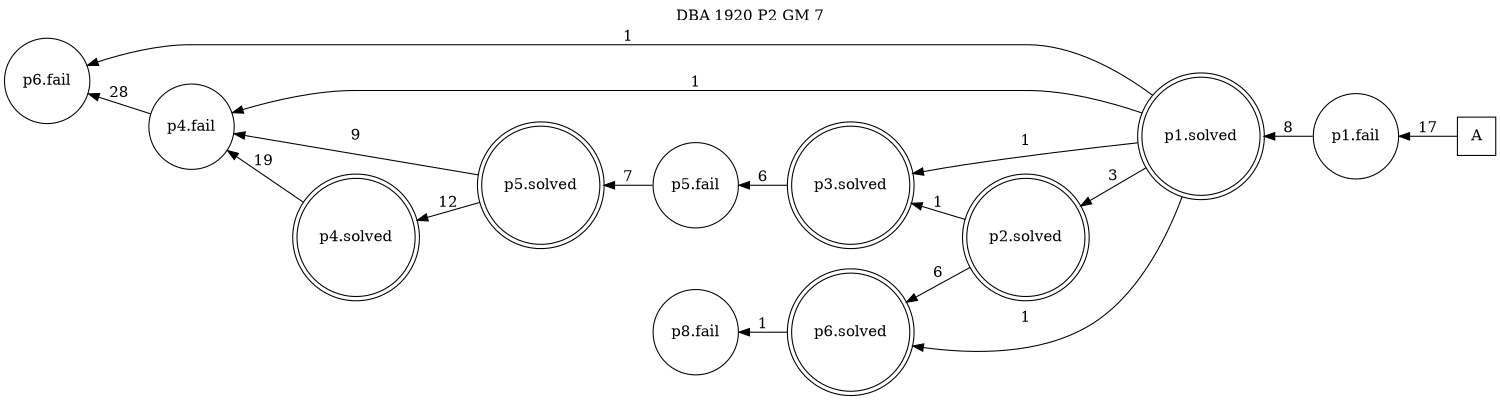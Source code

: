 digraph DBA_1920_P2_GM_7 {
labelloc="tl"
label= " DBA 1920 P2 GM 7 "
rankdir="RL";
graph [ size=" 10 , 10 !"]

"A" [shape="square" label="A"]
"p1.fail" [shape="circle" label="p1.fail"]
"p1.solved" [shape="doublecircle" label="p1.solved"]
"p2.solved" [shape="doublecircle" label="p2.solved"]
"p3.solved" [shape="doublecircle" label="p3.solved"]
"p5.fail" [shape="circle" label="p5.fail"]
"p5.solved" [shape="doublecircle" label="p5.solved"]
"p4.solved" [shape="doublecircle" label="p4.solved"]
"p4.fail" [shape="circle" label="p4.fail"]
"p6.fail" [shape="circle" label="p6.fail"]
"p6.solved" [shape="doublecircle" label="p6.solved"]
"p8.fail" [shape="circle" label="p8.fail"]
"A" -> "p1.fail" [ label=17]
"p1.fail" -> "p1.solved" [ label=8]
"p1.solved" -> "p2.solved" [ label=3]
"p1.solved" -> "p3.solved" [ label=1]
"p1.solved" -> "p4.fail" [ label=1]
"p1.solved" -> "p6.fail" [ label=1]
"p1.solved" -> "p6.solved" [ label=1]
"p2.solved" -> "p3.solved" [ label=1]
"p2.solved" -> "p6.solved" [ label=6]
"p3.solved" -> "p5.fail" [ label=6]
"p5.fail" -> "p5.solved" [ label=7]
"p5.solved" -> "p4.solved" [ label=12]
"p5.solved" -> "p4.fail" [ label=9]
"p4.solved" -> "p4.fail" [ label=19]
"p4.fail" -> "p6.fail" [ label=28]
"p6.solved" -> "p8.fail" [ label=1]
}
